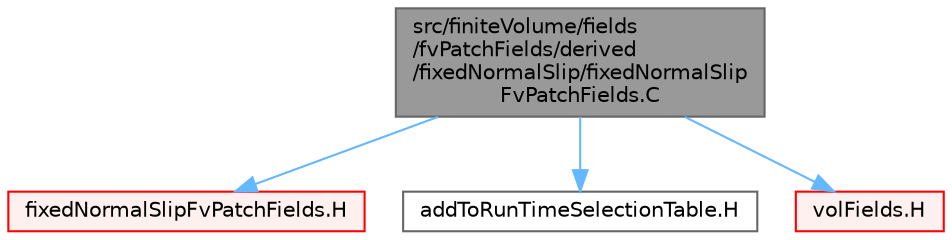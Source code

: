 digraph "src/finiteVolume/fields/fvPatchFields/derived/fixedNormalSlip/fixedNormalSlipFvPatchFields.C"
{
 // LATEX_PDF_SIZE
  bgcolor="transparent";
  edge [fontname=Helvetica,fontsize=10,labelfontname=Helvetica,labelfontsize=10];
  node [fontname=Helvetica,fontsize=10,shape=box,height=0.2,width=0.4];
  Node1 [id="Node000001",label="src/finiteVolume/fields\l/fvPatchFields/derived\l/fixedNormalSlip/fixedNormalSlip\lFvPatchFields.C",height=0.2,width=0.4,color="gray40", fillcolor="grey60", style="filled", fontcolor="black",tooltip=" "];
  Node1 -> Node2 [id="edge1_Node000001_Node000002",color="steelblue1",style="solid",tooltip=" "];
  Node2 [id="Node000002",label="fixedNormalSlipFvPatchFields.H",height=0.2,width=0.4,color="red", fillcolor="#FFF0F0", style="filled",URL="$fixedNormalSlipFvPatchFields_8H.html",tooltip=" "];
  Node1 -> Node268 [id="edge2_Node000001_Node000268",color="steelblue1",style="solid",tooltip=" "];
  Node268 [id="Node000268",label="addToRunTimeSelectionTable.H",height=0.2,width=0.4,color="grey40", fillcolor="white", style="filled",URL="$addToRunTimeSelectionTable_8H.html",tooltip="Macros for easy insertion into run-time selection tables."];
  Node1 -> Node269 [id="edge3_Node000001_Node000269",color="steelblue1",style="solid",tooltip=" "];
  Node269 [id="Node000269",label="volFields.H",height=0.2,width=0.4,color="red", fillcolor="#FFF0F0", style="filled",URL="$volFields_8H.html",tooltip=" "];
}
